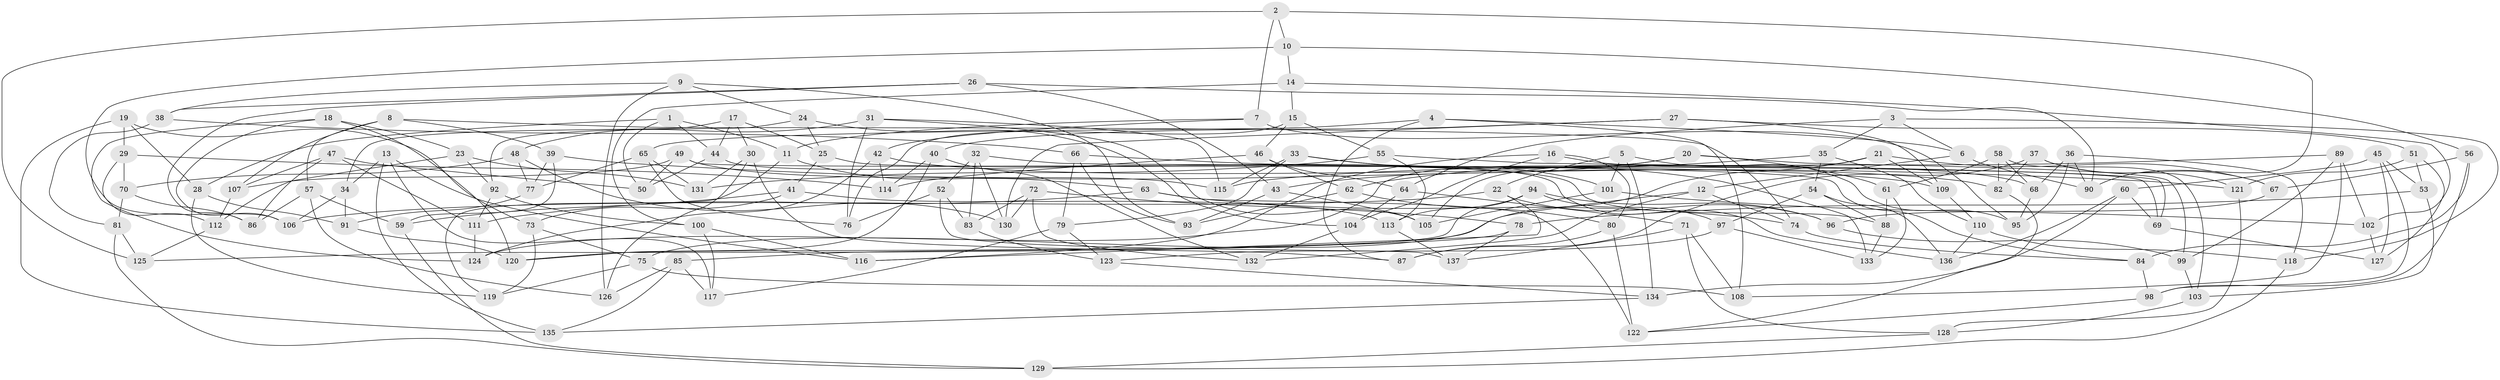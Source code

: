 // Generated by graph-tools (version 1.1) at 2025/56/03/09/25 04:56:55]
// undirected, 137 vertices, 274 edges
graph export_dot {
graph [start="1"]
  node [color=gray90,style=filled];
  1;
  2;
  3;
  4;
  5;
  6;
  7;
  8;
  9;
  10;
  11;
  12;
  13;
  14;
  15;
  16;
  17;
  18;
  19;
  20;
  21;
  22;
  23;
  24;
  25;
  26;
  27;
  28;
  29;
  30;
  31;
  32;
  33;
  34;
  35;
  36;
  37;
  38;
  39;
  40;
  41;
  42;
  43;
  44;
  45;
  46;
  47;
  48;
  49;
  50;
  51;
  52;
  53;
  54;
  55;
  56;
  57;
  58;
  59;
  60;
  61;
  62;
  63;
  64;
  65;
  66;
  67;
  68;
  69;
  70;
  71;
  72;
  73;
  74;
  75;
  76;
  77;
  78;
  79;
  80;
  81;
  82;
  83;
  84;
  85;
  86;
  87;
  88;
  89;
  90;
  91;
  92;
  93;
  94;
  95;
  96;
  97;
  98;
  99;
  100;
  101;
  102;
  103;
  104;
  105;
  106;
  107;
  108;
  109;
  110;
  111;
  112;
  113;
  114;
  115;
  116;
  117;
  118;
  119;
  120;
  121;
  122;
  123;
  124;
  125;
  126;
  127;
  128;
  129;
  130;
  131;
  132;
  133;
  134;
  135;
  136;
  137;
  1 -- 50;
  1 -- 44;
  1 -- 11;
  1 -- 28;
  2 -- 90;
  2 -- 125;
  2 -- 7;
  2 -- 10;
  3 -- 6;
  3 -- 64;
  3 -- 118;
  3 -- 35;
  4 -- 87;
  4 -- 6;
  4 -- 108;
  4 -- 65;
  5 -- 101;
  5 -- 95;
  5 -- 22;
  5 -- 134;
  6 -- 90;
  6 -- 12;
  7 -- 11;
  7 -- 95;
  7 -- 42;
  8 -- 74;
  8 -- 107;
  8 -- 57;
  8 -- 39;
  9 -- 24;
  9 -- 126;
  9 -- 93;
  9 -- 38;
  10 -- 106;
  10 -- 56;
  10 -- 14;
  11 -- 63;
  11 -- 119;
  12 -- 74;
  12 -- 132;
  12 -- 120;
  13 -- 34;
  13 -- 135;
  13 -- 117;
  13 -- 116;
  14 -- 100;
  14 -- 15;
  14 -- 102;
  15 -- 76;
  15 -- 46;
  15 -- 55;
  16 -- 80;
  16 -- 116;
  16 -- 104;
  16 -- 68;
  17 -- 30;
  17 -- 34;
  17 -- 44;
  17 -- 25;
  18 -- 23;
  18 -- 120;
  18 -- 106;
  18 -- 124;
  19 -- 135;
  19 -- 73;
  19 -- 28;
  19 -- 29;
  20 -- 99;
  20 -- 61;
  20 -- 43;
  20 -- 124;
  21 -- 75;
  21 -- 109;
  21 -- 67;
  21 -- 105;
  22 -- 106;
  22 -- 96;
  22 -- 116;
  23 -- 112;
  23 -- 131;
  23 -- 92;
  24 -- 25;
  24 -- 92;
  24 -- 104;
  25 -- 88;
  25 -- 41;
  26 -- 43;
  26 -- 38;
  26 -- 86;
  26 -- 90;
  27 -- 40;
  27 -- 130;
  27 -- 51;
  27 -- 109;
  28 -- 119;
  28 -- 91;
  29 -- 112;
  29 -- 114;
  29 -- 70;
  30 -- 87;
  30 -- 131;
  30 -- 126;
  31 -- 48;
  31 -- 76;
  31 -- 105;
  31 -- 115;
  32 -- 84;
  32 -- 83;
  32 -- 130;
  32 -- 52;
  33 -- 133;
  33 -- 101;
  33 -- 115;
  33 -- 79;
  34 -- 106;
  34 -- 91;
  35 -- 54;
  35 -- 110;
  35 -- 62;
  36 -- 90;
  36 -- 68;
  36 -- 95;
  36 -- 118;
  37 -- 87;
  37 -- 82;
  37 -- 121;
  37 -- 67;
  38 -- 81;
  38 -- 66;
  39 -- 121;
  39 -- 59;
  39 -- 77;
  40 -- 132;
  40 -- 120;
  40 -- 114;
  41 -- 73;
  41 -- 113;
  41 -- 59;
  42 -- 114;
  42 -- 82;
  42 -- 124;
  43 -- 93;
  43 -- 105;
  44 -- 50;
  44 -- 136;
  45 -- 60;
  45 -- 53;
  45 -- 127;
  45 -- 98;
  46 -- 114;
  46 -- 64;
  46 -- 62;
  47 -- 111;
  47 -- 50;
  47 -- 86;
  47 -- 107;
  48 -- 70;
  48 -- 77;
  48 -- 130;
  49 -- 107;
  49 -- 50;
  49 -- 115;
  49 -- 69;
  51 -- 127;
  51 -- 121;
  51 -- 53;
  52 -- 83;
  52 -- 76;
  52 -- 137;
  53 -- 78;
  53 -- 103;
  54 -- 136;
  54 -- 88;
  54 -- 97;
  55 -- 69;
  55 -- 131;
  55 -- 113;
  56 -- 98;
  56 -- 84;
  56 -- 67;
  57 -- 126;
  57 -- 59;
  57 -- 86;
  58 -- 61;
  58 -- 103;
  58 -- 82;
  58 -- 68;
  59 -- 129;
  60 -- 134;
  60 -- 136;
  60 -- 69;
  61 -- 88;
  61 -- 133;
  62 -- 80;
  62 -- 93;
  63 -- 122;
  63 -- 74;
  63 -- 111;
  64 -- 71;
  64 -- 104;
  65 -- 131;
  65 -- 76;
  65 -- 77;
  66 -- 109;
  66 -- 79;
  66 -- 93;
  67 -- 96;
  68 -- 95;
  69 -- 127;
  70 -- 81;
  70 -- 86;
  71 -- 128;
  71 -- 137;
  71 -- 108;
  72 -- 83;
  72 -- 132;
  72 -- 130;
  72 -- 78;
  73 -- 119;
  73 -- 75;
  74 -- 84;
  75 -- 119;
  75 -- 108;
  77 -- 91;
  78 -- 137;
  78 -- 85;
  79 -- 123;
  79 -- 117;
  80 -- 87;
  80 -- 122;
  81 -- 129;
  81 -- 125;
  82 -- 122;
  83 -- 123;
  84 -- 98;
  85 -- 117;
  85 -- 135;
  85 -- 126;
  88 -- 133;
  89 -- 115;
  89 -- 102;
  89 -- 108;
  89 -- 99;
  91 -- 120;
  92 -- 111;
  92 -- 100;
  94 -- 96;
  94 -- 97;
  94 -- 125;
  94 -- 113;
  96 -- 99;
  97 -- 123;
  97 -- 133;
  98 -- 122;
  99 -- 103;
  100 -- 116;
  100 -- 117;
  101 -- 102;
  101 -- 105;
  102 -- 127;
  103 -- 128;
  104 -- 132;
  107 -- 112;
  109 -- 110;
  110 -- 136;
  110 -- 118;
  111 -- 124;
  112 -- 125;
  113 -- 137;
  118 -- 129;
  121 -- 128;
  123 -- 134;
  128 -- 129;
  134 -- 135;
}
